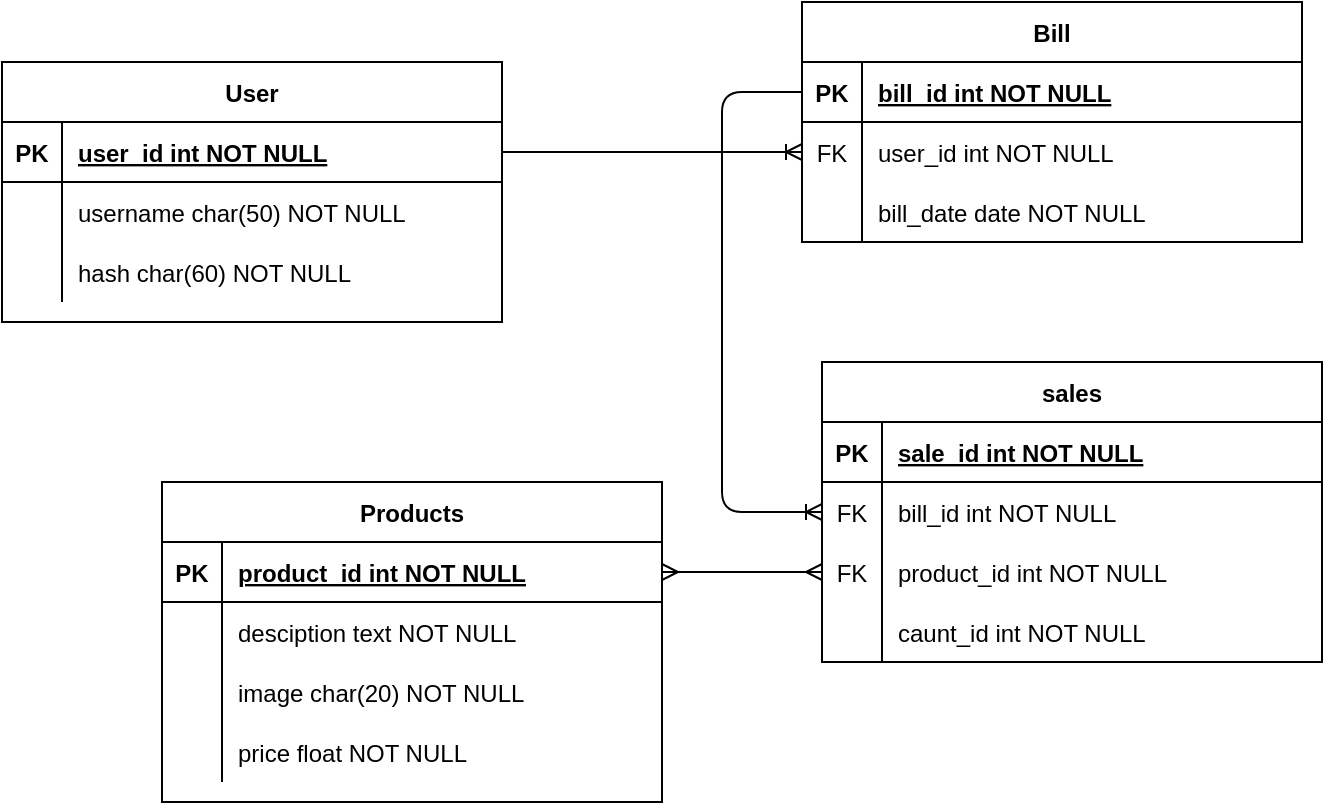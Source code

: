 <mxfile version="13.8.3" type="github">
  <diagram id="R2lEEEUBdFMjLlhIrx00" name="Page-1">
    <mxGraphModel dx="1038" dy="600" grid="1" gridSize="10" guides="1" tooltips="1" connect="1" arrows="1" fold="1" page="1" pageScale="1" pageWidth="850" pageHeight="1100" math="0" shadow="0" extFonts="Permanent Marker^https://fonts.googleapis.com/css?family=Permanent+Marker">
      <root>
        <mxCell id="0" />
        <mxCell id="1" parent="0" />
        <mxCell id="C-vyLk0tnHw3VtMMgP7b-2" value="Products" style="shape=table;startSize=30;container=1;collapsible=1;childLayout=tableLayout;fixedRows=1;rowLines=0;fontStyle=1;align=center;resizeLast=1;" parent="1" vertex="1">
          <mxGeometry x="200" y="300" width="250" height="160" as="geometry" />
        </mxCell>
        <mxCell id="C-vyLk0tnHw3VtMMgP7b-3" value="" style="shape=partialRectangle;collapsible=0;dropTarget=0;pointerEvents=0;fillColor=none;points=[[0,0.5],[1,0.5]];portConstraint=eastwest;top=0;left=0;right=0;bottom=1;" parent="C-vyLk0tnHw3VtMMgP7b-2" vertex="1">
          <mxGeometry y="30" width="250" height="30" as="geometry" />
        </mxCell>
        <mxCell id="C-vyLk0tnHw3VtMMgP7b-4" value="PK" style="shape=partialRectangle;overflow=hidden;connectable=0;fillColor=none;top=0;left=0;bottom=0;right=0;fontStyle=1;" parent="C-vyLk0tnHw3VtMMgP7b-3" vertex="1">
          <mxGeometry width="30" height="30" as="geometry" />
        </mxCell>
        <mxCell id="C-vyLk0tnHw3VtMMgP7b-5" value="product_id int NOT NULL " style="shape=partialRectangle;overflow=hidden;connectable=0;fillColor=none;top=0;left=0;bottom=0;right=0;align=left;spacingLeft=6;fontStyle=5;" parent="C-vyLk0tnHw3VtMMgP7b-3" vertex="1">
          <mxGeometry x="30" width="220" height="30" as="geometry" />
        </mxCell>
        <mxCell id="C-vyLk0tnHw3VtMMgP7b-6" value="" style="shape=partialRectangle;collapsible=0;dropTarget=0;pointerEvents=0;fillColor=none;points=[[0,0.5],[1,0.5]];portConstraint=eastwest;top=0;left=0;right=0;bottom=0;" parent="C-vyLk0tnHw3VtMMgP7b-2" vertex="1">
          <mxGeometry y="60" width="250" height="30" as="geometry" />
        </mxCell>
        <mxCell id="C-vyLk0tnHw3VtMMgP7b-7" value="" style="shape=partialRectangle;overflow=hidden;connectable=0;fillColor=none;top=0;left=0;bottom=0;right=0;" parent="C-vyLk0tnHw3VtMMgP7b-6" vertex="1">
          <mxGeometry width="30" height="30" as="geometry" />
        </mxCell>
        <mxCell id="C-vyLk0tnHw3VtMMgP7b-8" value="desciption text NOT NULL" style="shape=partialRectangle;overflow=hidden;connectable=0;fillColor=none;top=0;left=0;bottom=0;right=0;align=left;spacingLeft=6;" parent="C-vyLk0tnHw3VtMMgP7b-6" vertex="1">
          <mxGeometry x="30" width="220" height="30" as="geometry" />
        </mxCell>
        <mxCell id="C-vyLk0tnHw3VtMMgP7b-9" value="" style="shape=partialRectangle;collapsible=0;dropTarget=0;pointerEvents=0;fillColor=none;points=[[0,0.5],[1,0.5]];portConstraint=eastwest;top=0;left=0;right=0;bottom=0;" parent="C-vyLk0tnHw3VtMMgP7b-2" vertex="1">
          <mxGeometry y="90" width="250" height="30" as="geometry" />
        </mxCell>
        <mxCell id="C-vyLk0tnHw3VtMMgP7b-10" value="" style="shape=partialRectangle;overflow=hidden;connectable=0;fillColor=none;top=0;left=0;bottom=0;right=0;" parent="C-vyLk0tnHw3VtMMgP7b-9" vertex="1">
          <mxGeometry width="30" height="30" as="geometry" />
        </mxCell>
        <mxCell id="C-vyLk0tnHw3VtMMgP7b-11" value="image char(20) NOT NULL" style="shape=partialRectangle;overflow=hidden;connectable=0;fillColor=none;top=0;left=0;bottom=0;right=0;align=left;spacingLeft=6;" parent="C-vyLk0tnHw3VtMMgP7b-9" vertex="1">
          <mxGeometry x="30" width="220" height="30" as="geometry" />
        </mxCell>
        <mxCell id="PIIR-SUxZP1CLuCowf2J-38" value="" style="shape=partialRectangle;collapsible=0;dropTarget=0;pointerEvents=0;fillColor=none;points=[[0,0.5],[1,0.5]];portConstraint=eastwest;top=0;left=0;right=0;bottom=0;" parent="C-vyLk0tnHw3VtMMgP7b-2" vertex="1">
          <mxGeometry y="120" width="250" height="30" as="geometry" />
        </mxCell>
        <mxCell id="PIIR-SUxZP1CLuCowf2J-39" value="" style="shape=partialRectangle;overflow=hidden;connectable=0;fillColor=none;top=0;left=0;bottom=0;right=0;" parent="PIIR-SUxZP1CLuCowf2J-38" vertex="1">
          <mxGeometry width="30" height="30" as="geometry" />
        </mxCell>
        <mxCell id="PIIR-SUxZP1CLuCowf2J-40" value="price float NOT NULL" style="shape=partialRectangle;overflow=hidden;connectable=0;fillColor=none;top=0;left=0;bottom=0;right=0;align=left;spacingLeft=6;" parent="PIIR-SUxZP1CLuCowf2J-38" vertex="1">
          <mxGeometry x="30" width="220" height="30" as="geometry" />
        </mxCell>
        <object label="User" id="C-vyLk0tnHw3VtMMgP7b-23">
          <mxCell style="shape=table;startSize=30;container=1;collapsible=1;childLayout=tableLayout;fixedRows=1;rowLines=0;fontStyle=1;align=center;resizeLast=1;" parent="1" vertex="1">
            <mxGeometry x="120" y="90" width="250" height="130" as="geometry" />
          </mxCell>
        </object>
        <mxCell id="C-vyLk0tnHw3VtMMgP7b-24" value="" style="shape=partialRectangle;collapsible=0;dropTarget=0;pointerEvents=0;fillColor=none;points=[[0,0.5],[1,0.5]];portConstraint=eastwest;top=0;left=0;right=0;bottom=1;" parent="C-vyLk0tnHw3VtMMgP7b-23" vertex="1">
          <mxGeometry y="30" width="250" height="30" as="geometry" />
        </mxCell>
        <mxCell id="C-vyLk0tnHw3VtMMgP7b-25" value="PK" style="shape=partialRectangle;overflow=hidden;connectable=0;fillColor=none;top=0;left=0;bottom=0;right=0;fontStyle=1;" parent="C-vyLk0tnHw3VtMMgP7b-24" vertex="1">
          <mxGeometry width="30" height="30" as="geometry" />
        </mxCell>
        <mxCell id="C-vyLk0tnHw3VtMMgP7b-26" value="user_id int NOT NULL " style="shape=partialRectangle;overflow=hidden;connectable=0;fillColor=none;top=0;left=0;bottom=0;right=0;align=left;spacingLeft=6;fontStyle=5;" parent="C-vyLk0tnHw3VtMMgP7b-24" vertex="1">
          <mxGeometry x="30" width="220" height="30" as="geometry" />
        </mxCell>
        <mxCell id="C-vyLk0tnHw3VtMMgP7b-27" value="" style="shape=partialRectangle;collapsible=0;dropTarget=0;pointerEvents=0;fillColor=none;points=[[0,0.5],[1,0.5]];portConstraint=eastwest;top=0;left=0;right=0;bottom=0;" parent="C-vyLk0tnHw3VtMMgP7b-23" vertex="1">
          <mxGeometry y="60" width="250" height="30" as="geometry" />
        </mxCell>
        <mxCell id="C-vyLk0tnHw3VtMMgP7b-28" value="" style="shape=partialRectangle;overflow=hidden;connectable=0;fillColor=none;top=0;left=0;bottom=0;right=0;" parent="C-vyLk0tnHw3VtMMgP7b-27" vertex="1">
          <mxGeometry width="30" height="30" as="geometry" />
        </mxCell>
        <mxCell id="C-vyLk0tnHw3VtMMgP7b-29" value="username char(50) NOT NULL" style="shape=partialRectangle;overflow=hidden;connectable=0;fillColor=none;top=0;left=0;bottom=0;right=0;align=left;spacingLeft=6;" parent="C-vyLk0tnHw3VtMMgP7b-27" vertex="1">
          <mxGeometry x="30" width="220" height="30" as="geometry" />
        </mxCell>
        <mxCell id="PIIR-SUxZP1CLuCowf2J-8" value="" style="shape=partialRectangle;collapsible=0;dropTarget=0;pointerEvents=0;fillColor=none;points=[[0,0.5],[1,0.5]];portConstraint=eastwest;top=0;left=0;right=0;bottom=0;" parent="C-vyLk0tnHw3VtMMgP7b-23" vertex="1">
          <mxGeometry y="90" width="250" height="30" as="geometry" />
        </mxCell>
        <mxCell id="PIIR-SUxZP1CLuCowf2J-9" value="" style="shape=partialRectangle;overflow=hidden;connectable=0;fillColor=none;top=0;left=0;bottom=0;right=0;" parent="PIIR-SUxZP1CLuCowf2J-8" vertex="1">
          <mxGeometry width="30" height="30" as="geometry" />
        </mxCell>
        <mxCell id="PIIR-SUxZP1CLuCowf2J-10" value="hash char(60) NOT NULL" style="shape=partialRectangle;overflow=hidden;connectable=0;fillColor=none;top=0;left=0;bottom=0;right=0;align=left;spacingLeft=6;" parent="PIIR-SUxZP1CLuCowf2J-8" vertex="1">
          <mxGeometry x="30" width="220" height="30" as="geometry" />
        </mxCell>
        <object label="Bill" id="PIIR-SUxZP1CLuCowf2J-21">
          <mxCell style="shape=table;startSize=30;container=1;collapsible=1;childLayout=tableLayout;fixedRows=1;rowLines=0;fontStyle=1;align=center;resizeLast=1;" parent="1" vertex="1">
            <mxGeometry x="520" y="60" width="250" height="120" as="geometry" />
          </mxCell>
        </object>
        <mxCell id="PIIR-SUxZP1CLuCowf2J-22" value="" style="shape=partialRectangle;collapsible=0;dropTarget=0;pointerEvents=0;fillColor=none;points=[[0,0.5],[1,0.5]];portConstraint=eastwest;top=0;left=0;right=0;bottom=1;" parent="PIIR-SUxZP1CLuCowf2J-21" vertex="1">
          <mxGeometry y="30" width="250" height="30" as="geometry" />
        </mxCell>
        <mxCell id="PIIR-SUxZP1CLuCowf2J-23" value="PK" style="shape=partialRectangle;overflow=hidden;connectable=0;fillColor=none;top=0;left=0;bottom=0;right=0;fontStyle=1;" parent="PIIR-SUxZP1CLuCowf2J-22" vertex="1">
          <mxGeometry width="30" height="30" as="geometry" />
        </mxCell>
        <mxCell id="PIIR-SUxZP1CLuCowf2J-24" value="bill_id int NOT NULL " style="shape=partialRectangle;overflow=hidden;connectable=0;fillColor=none;top=0;left=0;bottom=0;right=0;align=left;spacingLeft=6;fontStyle=5;" parent="PIIR-SUxZP1CLuCowf2J-22" vertex="1">
          <mxGeometry x="30" width="220" height="30" as="geometry" />
        </mxCell>
        <mxCell id="PIIR-SUxZP1CLuCowf2J-25" value="" style="shape=partialRectangle;collapsible=0;dropTarget=0;pointerEvents=0;fillColor=none;points=[[0,0.5],[1,0.5]];portConstraint=eastwest;top=0;left=0;right=0;bottom=0;" parent="PIIR-SUxZP1CLuCowf2J-21" vertex="1">
          <mxGeometry y="60" width="250" height="30" as="geometry" />
        </mxCell>
        <mxCell id="PIIR-SUxZP1CLuCowf2J-26" value="FK" style="shape=partialRectangle;overflow=hidden;connectable=0;fillColor=none;top=0;left=0;bottom=0;right=0;" parent="PIIR-SUxZP1CLuCowf2J-25" vertex="1">
          <mxGeometry width="30" height="30" as="geometry" />
        </mxCell>
        <mxCell id="PIIR-SUxZP1CLuCowf2J-27" value="user_id int NOT NULL" style="shape=partialRectangle;overflow=hidden;connectable=0;fillColor=none;top=0;left=0;bottom=0;right=0;align=left;spacingLeft=6;" parent="PIIR-SUxZP1CLuCowf2J-25" vertex="1">
          <mxGeometry x="30" width="220" height="30" as="geometry" />
        </mxCell>
        <mxCell id="PIIR-SUxZP1CLuCowf2J-31" value="" style="shape=partialRectangle;collapsible=0;dropTarget=0;pointerEvents=0;fillColor=none;points=[[0,0.5],[1,0.5]];portConstraint=eastwest;top=0;left=0;right=0;bottom=0;" parent="PIIR-SUxZP1CLuCowf2J-21" vertex="1">
          <mxGeometry y="90" width="250" height="30" as="geometry" />
        </mxCell>
        <mxCell id="PIIR-SUxZP1CLuCowf2J-32" value="" style="shape=partialRectangle;overflow=hidden;connectable=0;fillColor=none;top=0;left=0;bottom=0;right=0;" parent="PIIR-SUxZP1CLuCowf2J-31" vertex="1">
          <mxGeometry width="30" height="30" as="geometry" />
        </mxCell>
        <mxCell id="PIIR-SUxZP1CLuCowf2J-33" value="bill_date date NOT NULL" style="shape=partialRectangle;overflow=hidden;connectable=0;fillColor=none;top=0;left=0;bottom=0;right=0;align=left;spacingLeft=6;" parent="PIIR-SUxZP1CLuCowf2J-31" vertex="1">
          <mxGeometry x="30" width="220" height="30" as="geometry" />
        </mxCell>
        <mxCell id="PIIR-SUxZP1CLuCowf2J-36" value="" style="edgeStyle=entityRelationEdgeStyle;fontSize=12;html=1;endArrow=ERmany;startArrow=ERmany;exitX=1;exitY=0.5;exitDx=0;exitDy=0;entryX=0;entryY=0.5;entryDx=0;entryDy=0;" parent="1" source="C-vyLk0tnHw3VtMMgP7b-3" target="PIIR-SUxZP1CLuCowf2J-58" edge="1">
          <mxGeometry width="100" height="100" relative="1" as="geometry">
            <mxPoint x="480" y="290" as="sourcePoint" />
            <mxPoint x="520" y="155" as="targetPoint" />
          </mxGeometry>
        </mxCell>
        <object label="sales" id="PIIR-SUxZP1CLuCowf2J-51">
          <mxCell style="shape=table;startSize=30;container=1;collapsible=1;childLayout=tableLayout;fixedRows=1;rowLines=0;fontStyle=1;align=center;resizeLast=1;" parent="1" vertex="1">
            <mxGeometry x="530" y="240" width="250" height="150" as="geometry" />
          </mxCell>
        </object>
        <mxCell id="PIIR-SUxZP1CLuCowf2J-52" value="" style="shape=partialRectangle;collapsible=0;dropTarget=0;pointerEvents=0;fillColor=none;points=[[0,0.5],[1,0.5]];portConstraint=eastwest;top=0;left=0;right=0;bottom=1;" parent="PIIR-SUxZP1CLuCowf2J-51" vertex="1">
          <mxGeometry y="30" width="250" height="30" as="geometry" />
        </mxCell>
        <mxCell id="PIIR-SUxZP1CLuCowf2J-53" value="PK" style="shape=partialRectangle;overflow=hidden;connectable=0;fillColor=none;top=0;left=0;bottom=0;right=0;fontStyle=1;" parent="PIIR-SUxZP1CLuCowf2J-52" vertex="1">
          <mxGeometry width="30" height="30" as="geometry" />
        </mxCell>
        <mxCell id="PIIR-SUxZP1CLuCowf2J-54" value="sale_id int NOT NULL " style="shape=partialRectangle;overflow=hidden;connectable=0;fillColor=none;top=0;left=0;bottom=0;right=0;align=left;spacingLeft=6;fontStyle=5;" parent="PIIR-SUxZP1CLuCowf2J-52" vertex="1">
          <mxGeometry x="30" width="220" height="30" as="geometry" />
        </mxCell>
        <mxCell id="PIIR-SUxZP1CLuCowf2J-55" value="" style="shape=partialRectangle;collapsible=0;dropTarget=0;pointerEvents=0;fillColor=none;points=[[0,0.5],[1,0.5]];portConstraint=eastwest;top=0;left=0;right=0;bottom=0;" parent="PIIR-SUxZP1CLuCowf2J-51" vertex="1">
          <mxGeometry y="60" width="250" height="30" as="geometry" />
        </mxCell>
        <mxCell id="PIIR-SUxZP1CLuCowf2J-56" value="FK" style="shape=partialRectangle;overflow=hidden;connectable=0;fillColor=none;top=0;left=0;bottom=0;right=0;" parent="PIIR-SUxZP1CLuCowf2J-55" vertex="1">
          <mxGeometry width="30" height="30" as="geometry" />
        </mxCell>
        <mxCell id="PIIR-SUxZP1CLuCowf2J-57" value="bill_id int NOT NULL" style="shape=partialRectangle;overflow=hidden;connectable=0;fillColor=none;top=0;left=0;bottom=0;right=0;align=left;spacingLeft=6;" parent="PIIR-SUxZP1CLuCowf2J-55" vertex="1">
          <mxGeometry x="30" width="220" height="30" as="geometry" />
        </mxCell>
        <mxCell id="PIIR-SUxZP1CLuCowf2J-58" value="" style="shape=partialRectangle;collapsible=0;dropTarget=0;pointerEvents=0;fillColor=none;points=[[0,0.5],[1,0.5]];portConstraint=eastwest;top=0;left=0;right=0;bottom=0;" parent="PIIR-SUxZP1CLuCowf2J-51" vertex="1">
          <mxGeometry y="90" width="250" height="30" as="geometry" />
        </mxCell>
        <mxCell id="PIIR-SUxZP1CLuCowf2J-59" value="FK" style="shape=partialRectangle;overflow=hidden;connectable=0;fillColor=none;top=0;left=0;bottom=0;right=0;" parent="PIIR-SUxZP1CLuCowf2J-58" vertex="1">
          <mxGeometry width="30" height="30" as="geometry" />
        </mxCell>
        <mxCell id="PIIR-SUxZP1CLuCowf2J-60" value="product_id int NOT NULL" style="shape=partialRectangle;overflow=hidden;connectable=0;fillColor=none;top=0;left=0;bottom=0;right=0;align=left;spacingLeft=6;" parent="PIIR-SUxZP1CLuCowf2J-58" vertex="1">
          <mxGeometry x="30" width="220" height="30" as="geometry" />
        </mxCell>
        <mxCell id="PIIR-SUxZP1CLuCowf2J-63" value="" style="shape=partialRectangle;collapsible=0;dropTarget=0;pointerEvents=0;fillColor=none;points=[[0,0.5],[1,0.5]];portConstraint=eastwest;top=0;left=0;right=0;bottom=0;" parent="PIIR-SUxZP1CLuCowf2J-51" vertex="1">
          <mxGeometry y="120" width="250" height="30" as="geometry" />
        </mxCell>
        <mxCell id="PIIR-SUxZP1CLuCowf2J-64" value="" style="shape=partialRectangle;overflow=hidden;connectable=0;fillColor=none;top=0;left=0;bottom=0;right=0;" parent="PIIR-SUxZP1CLuCowf2J-63" vertex="1">
          <mxGeometry width="30" height="30" as="geometry" />
        </mxCell>
        <mxCell id="PIIR-SUxZP1CLuCowf2J-65" value="caunt_id int NOT NULL" style="shape=partialRectangle;overflow=hidden;connectable=0;fillColor=none;top=0;left=0;bottom=0;right=0;align=left;spacingLeft=6;" parent="PIIR-SUxZP1CLuCowf2J-63" vertex="1">
          <mxGeometry x="30" width="220" height="30" as="geometry" />
        </mxCell>
        <mxCell id="PIIR-SUxZP1CLuCowf2J-61" value="" style="edgeStyle=entityRelationEdgeStyle;fontSize=12;html=1;endArrow=ERoneToMany;entryX=0;entryY=0.5;entryDx=0;entryDy=0;exitX=1;exitY=0.5;exitDx=0;exitDy=0;" parent="1" source="C-vyLk0tnHw3VtMMgP7b-24" target="PIIR-SUxZP1CLuCowf2J-25" edge="1">
          <mxGeometry width="100" height="100" relative="1" as="geometry">
            <mxPoint x="275" y="130" as="sourcePoint" />
            <mxPoint x="375" y="30" as="targetPoint" />
          </mxGeometry>
        </mxCell>
        <mxCell id="PIIR-SUxZP1CLuCowf2J-66" value="" style="edgeStyle=elbowEdgeStyle;fontSize=12;html=1;endArrow=ERoneToMany;entryX=0;entryY=0.5;entryDx=0;entryDy=0;exitX=0;exitY=0.5;exitDx=0;exitDy=0;" parent="1" source="PIIR-SUxZP1CLuCowf2J-22" target="PIIR-SUxZP1CLuCowf2J-55" edge="1">
          <mxGeometry width="100" height="100" relative="1" as="geometry">
            <mxPoint x="400" y="90" as="sourcePoint" />
            <mxPoint x="510" y="140" as="targetPoint" />
            <Array as="points">
              <mxPoint x="480" y="190" />
            </Array>
          </mxGeometry>
        </mxCell>
      </root>
    </mxGraphModel>
  </diagram>
</mxfile>
